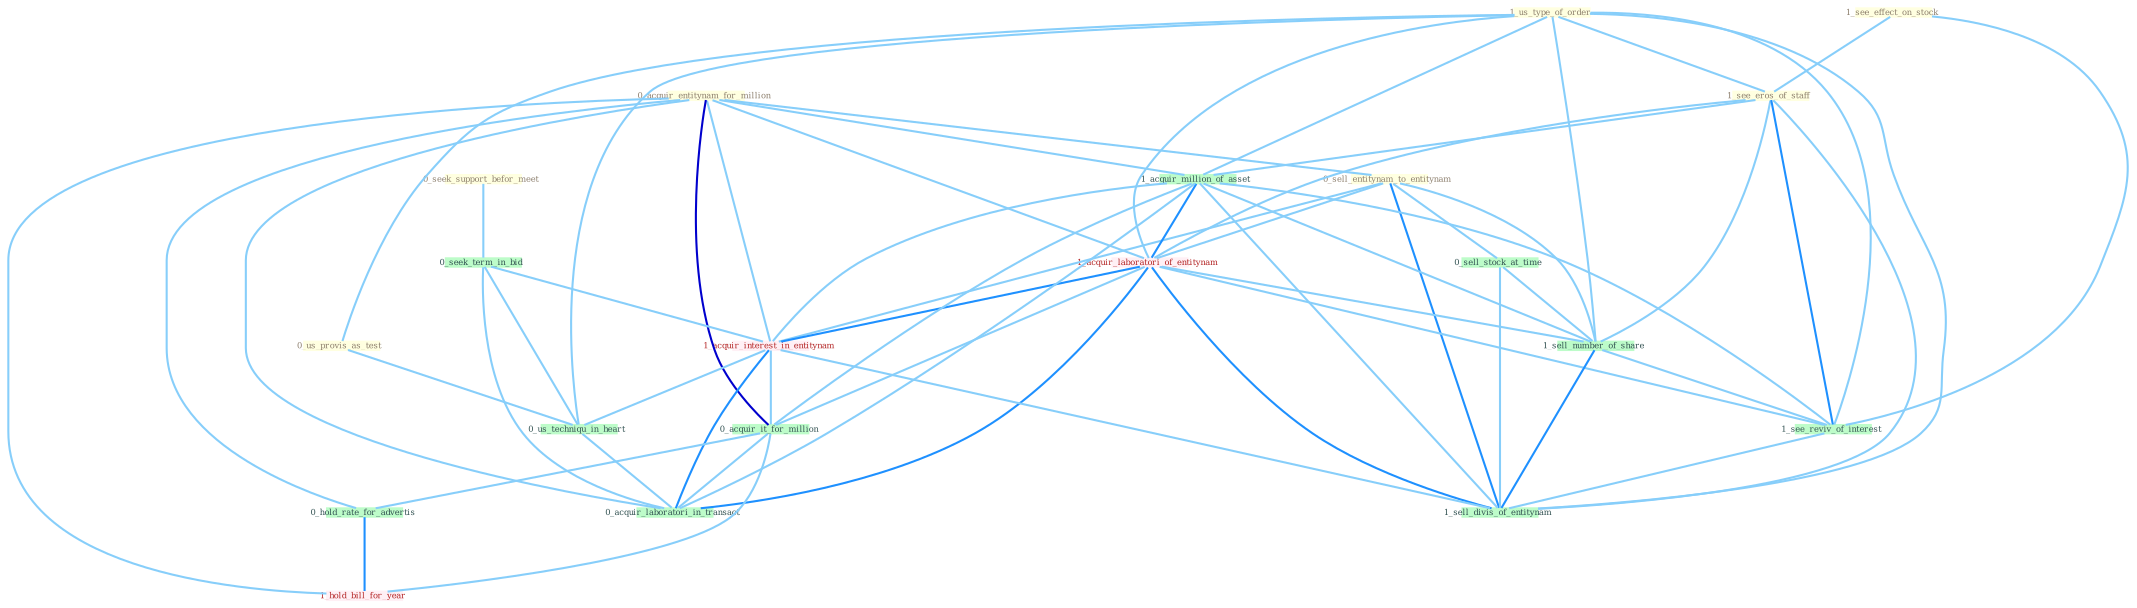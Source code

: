 Graph G{ 
    node
    [shape=polygon,style=filled,width=.5,height=.06,color="#BDFCC9",fixedsize=true,fontsize=4,
    fontcolor="#2f4f4f"];
    {node
    [color="#ffffe0", fontcolor="#8b7d6b"] "0_acquir_entitynam_for_million " "0_seek_support_befor_meet " "1_us_type_of_order " "0_sell_entitynam_to_entitynam " "1_see_effect_on_stock " "0_us_provis_as_test " "1_see_eros_of_staff "}
{node [color="#fff0f5", fontcolor="#b22222"] "1_acquir_laboratori_of_entitynam " "1_acquir_interest_in_entitynam " "1_hold_bill_for_year "}
edge [color="#B0E2FF"];

	"0_acquir_entitynam_for_million " -- "0_sell_entitynam_to_entitynam " [w="1", color="#87cefa" ];
	"0_acquir_entitynam_for_million " -- "1_acquir_million_of_asset " [w="1", color="#87cefa" ];
	"0_acquir_entitynam_for_million " -- "1_acquir_laboratori_of_entitynam " [w="1", color="#87cefa" ];
	"0_acquir_entitynam_for_million " -- "1_acquir_interest_in_entitynam " [w="1", color="#87cefa" ];
	"0_acquir_entitynam_for_million " -- "0_acquir_it_for_million " [w="3", color="#0000cd" , len=0.6];
	"0_acquir_entitynam_for_million " -- "0_hold_rate_for_advertis " [w="1", color="#87cefa" ];
	"0_acquir_entitynam_for_million " -- "0_acquir_laboratori_in_transact " [w="1", color="#87cefa" ];
	"0_acquir_entitynam_for_million " -- "1_hold_bill_for_year " [w="1", color="#87cefa" ];
	"0_seek_support_befor_meet " -- "0_seek_term_in_bid " [w="1", color="#87cefa" ];
	"1_us_type_of_order " -- "0_us_provis_as_test " [w="1", color="#87cefa" ];
	"1_us_type_of_order " -- "1_see_eros_of_staff " [w="1", color="#87cefa" ];
	"1_us_type_of_order " -- "1_acquir_million_of_asset " [w="1", color="#87cefa" ];
	"1_us_type_of_order " -- "1_acquir_laboratori_of_entitynam " [w="1", color="#87cefa" ];
	"1_us_type_of_order " -- "0_us_techniqu_in_heart " [w="1", color="#87cefa" ];
	"1_us_type_of_order " -- "1_sell_number_of_share " [w="1", color="#87cefa" ];
	"1_us_type_of_order " -- "1_see_reviv_of_interest " [w="1", color="#87cefa" ];
	"1_us_type_of_order " -- "1_sell_divis_of_entitynam " [w="1", color="#87cefa" ];
	"0_sell_entitynam_to_entitynam " -- "1_acquir_laboratori_of_entitynam " [w="1", color="#87cefa" ];
	"0_sell_entitynam_to_entitynam " -- "1_acquir_interest_in_entitynam " [w="1", color="#87cefa" ];
	"0_sell_entitynam_to_entitynam " -- "0_sell_stock_at_time " [w="1", color="#87cefa" ];
	"0_sell_entitynam_to_entitynam " -- "1_sell_number_of_share " [w="1", color="#87cefa" ];
	"0_sell_entitynam_to_entitynam " -- "1_sell_divis_of_entitynam " [w="2", color="#1e90ff" , len=0.8];
	"1_see_effect_on_stock " -- "1_see_eros_of_staff " [w="1", color="#87cefa" ];
	"1_see_effect_on_stock " -- "1_see_reviv_of_interest " [w="1", color="#87cefa" ];
	"0_us_provis_as_test " -- "0_us_techniqu_in_heart " [w="1", color="#87cefa" ];
	"1_see_eros_of_staff " -- "1_acquir_million_of_asset " [w="1", color="#87cefa" ];
	"1_see_eros_of_staff " -- "1_acquir_laboratori_of_entitynam " [w="1", color="#87cefa" ];
	"1_see_eros_of_staff " -- "1_sell_number_of_share " [w="1", color="#87cefa" ];
	"1_see_eros_of_staff " -- "1_see_reviv_of_interest " [w="2", color="#1e90ff" , len=0.8];
	"1_see_eros_of_staff " -- "1_sell_divis_of_entitynam " [w="1", color="#87cefa" ];
	"1_acquir_million_of_asset " -- "1_acquir_laboratori_of_entitynam " [w="2", color="#1e90ff" , len=0.8];
	"1_acquir_million_of_asset " -- "1_acquir_interest_in_entitynam " [w="1", color="#87cefa" ];
	"1_acquir_million_of_asset " -- "0_acquir_it_for_million " [w="1", color="#87cefa" ];
	"1_acquir_million_of_asset " -- "0_acquir_laboratori_in_transact " [w="1", color="#87cefa" ];
	"1_acquir_million_of_asset " -- "1_sell_number_of_share " [w="1", color="#87cefa" ];
	"1_acquir_million_of_asset " -- "1_see_reviv_of_interest " [w="1", color="#87cefa" ];
	"1_acquir_million_of_asset " -- "1_sell_divis_of_entitynam " [w="1", color="#87cefa" ];
	"1_acquir_laboratori_of_entitynam " -- "1_acquir_interest_in_entitynam " [w="2", color="#1e90ff" , len=0.8];
	"1_acquir_laboratori_of_entitynam " -- "0_acquir_it_for_million " [w="1", color="#87cefa" ];
	"1_acquir_laboratori_of_entitynam " -- "0_acquir_laboratori_in_transact " [w="2", color="#1e90ff" , len=0.8];
	"1_acquir_laboratori_of_entitynam " -- "1_sell_number_of_share " [w="1", color="#87cefa" ];
	"1_acquir_laboratori_of_entitynam " -- "1_see_reviv_of_interest " [w="1", color="#87cefa" ];
	"1_acquir_laboratori_of_entitynam " -- "1_sell_divis_of_entitynam " [w="2", color="#1e90ff" , len=0.8];
	"0_seek_term_in_bid " -- "1_acquir_interest_in_entitynam " [w="1", color="#87cefa" ];
	"0_seek_term_in_bid " -- "0_us_techniqu_in_heart " [w="1", color="#87cefa" ];
	"0_seek_term_in_bid " -- "0_acquir_laboratori_in_transact " [w="1", color="#87cefa" ];
	"1_acquir_interest_in_entitynam " -- "0_us_techniqu_in_heart " [w="1", color="#87cefa" ];
	"1_acquir_interest_in_entitynam " -- "0_acquir_it_for_million " [w="1", color="#87cefa" ];
	"1_acquir_interest_in_entitynam " -- "0_acquir_laboratori_in_transact " [w="2", color="#1e90ff" , len=0.8];
	"1_acquir_interest_in_entitynam " -- "1_sell_divis_of_entitynam " [w="1", color="#87cefa" ];
	"0_us_techniqu_in_heart " -- "0_acquir_laboratori_in_transact " [w="1", color="#87cefa" ];
	"0_acquir_it_for_million " -- "0_hold_rate_for_advertis " [w="1", color="#87cefa" ];
	"0_acquir_it_for_million " -- "0_acquir_laboratori_in_transact " [w="1", color="#87cefa" ];
	"0_acquir_it_for_million " -- "1_hold_bill_for_year " [w="1", color="#87cefa" ];
	"0_hold_rate_for_advertis " -- "1_hold_bill_for_year " [w="2", color="#1e90ff" , len=0.8];
	"0_sell_stock_at_time " -- "1_sell_number_of_share " [w="1", color="#87cefa" ];
	"0_sell_stock_at_time " -- "1_sell_divis_of_entitynam " [w="1", color="#87cefa" ];
	"1_sell_number_of_share " -- "1_see_reviv_of_interest " [w="1", color="#87cefa" ];
	"1_sell_number_of_share " -- "1_sell_divis_of_entitynam " [w="2", color="#1e90ff" , len=0.8];
	"1_see_reviv_of_interest " -- "1_sell_divis_of_entitynam " [w="1", color="#87cefa" ];
}